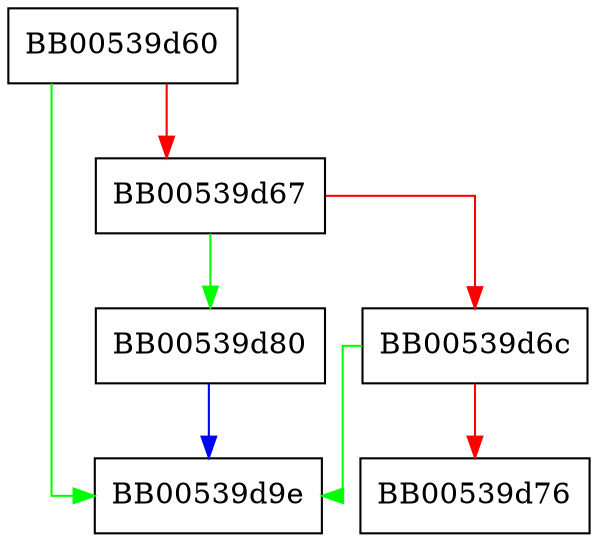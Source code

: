 digraph BIO_fd_non_fatal_error {
  node [shape="box"];
  graph [splines=ortho];
  BB00539d60 -> BB00539d9e [color="green"];
  BB00539d60 -> BB00539d67 [color="red"];
  BB00539d67 -> BB00539d80 [color="green"];
  BB00539d67 -> BB00539d6c [color="red"];
  BB00539d6c -> BB00539d9e [color="green"];
  BB00539d6c -> BB00539d76 [color="red"];
  BB00539d80 -> BB00539d9e [color="blue"];
}